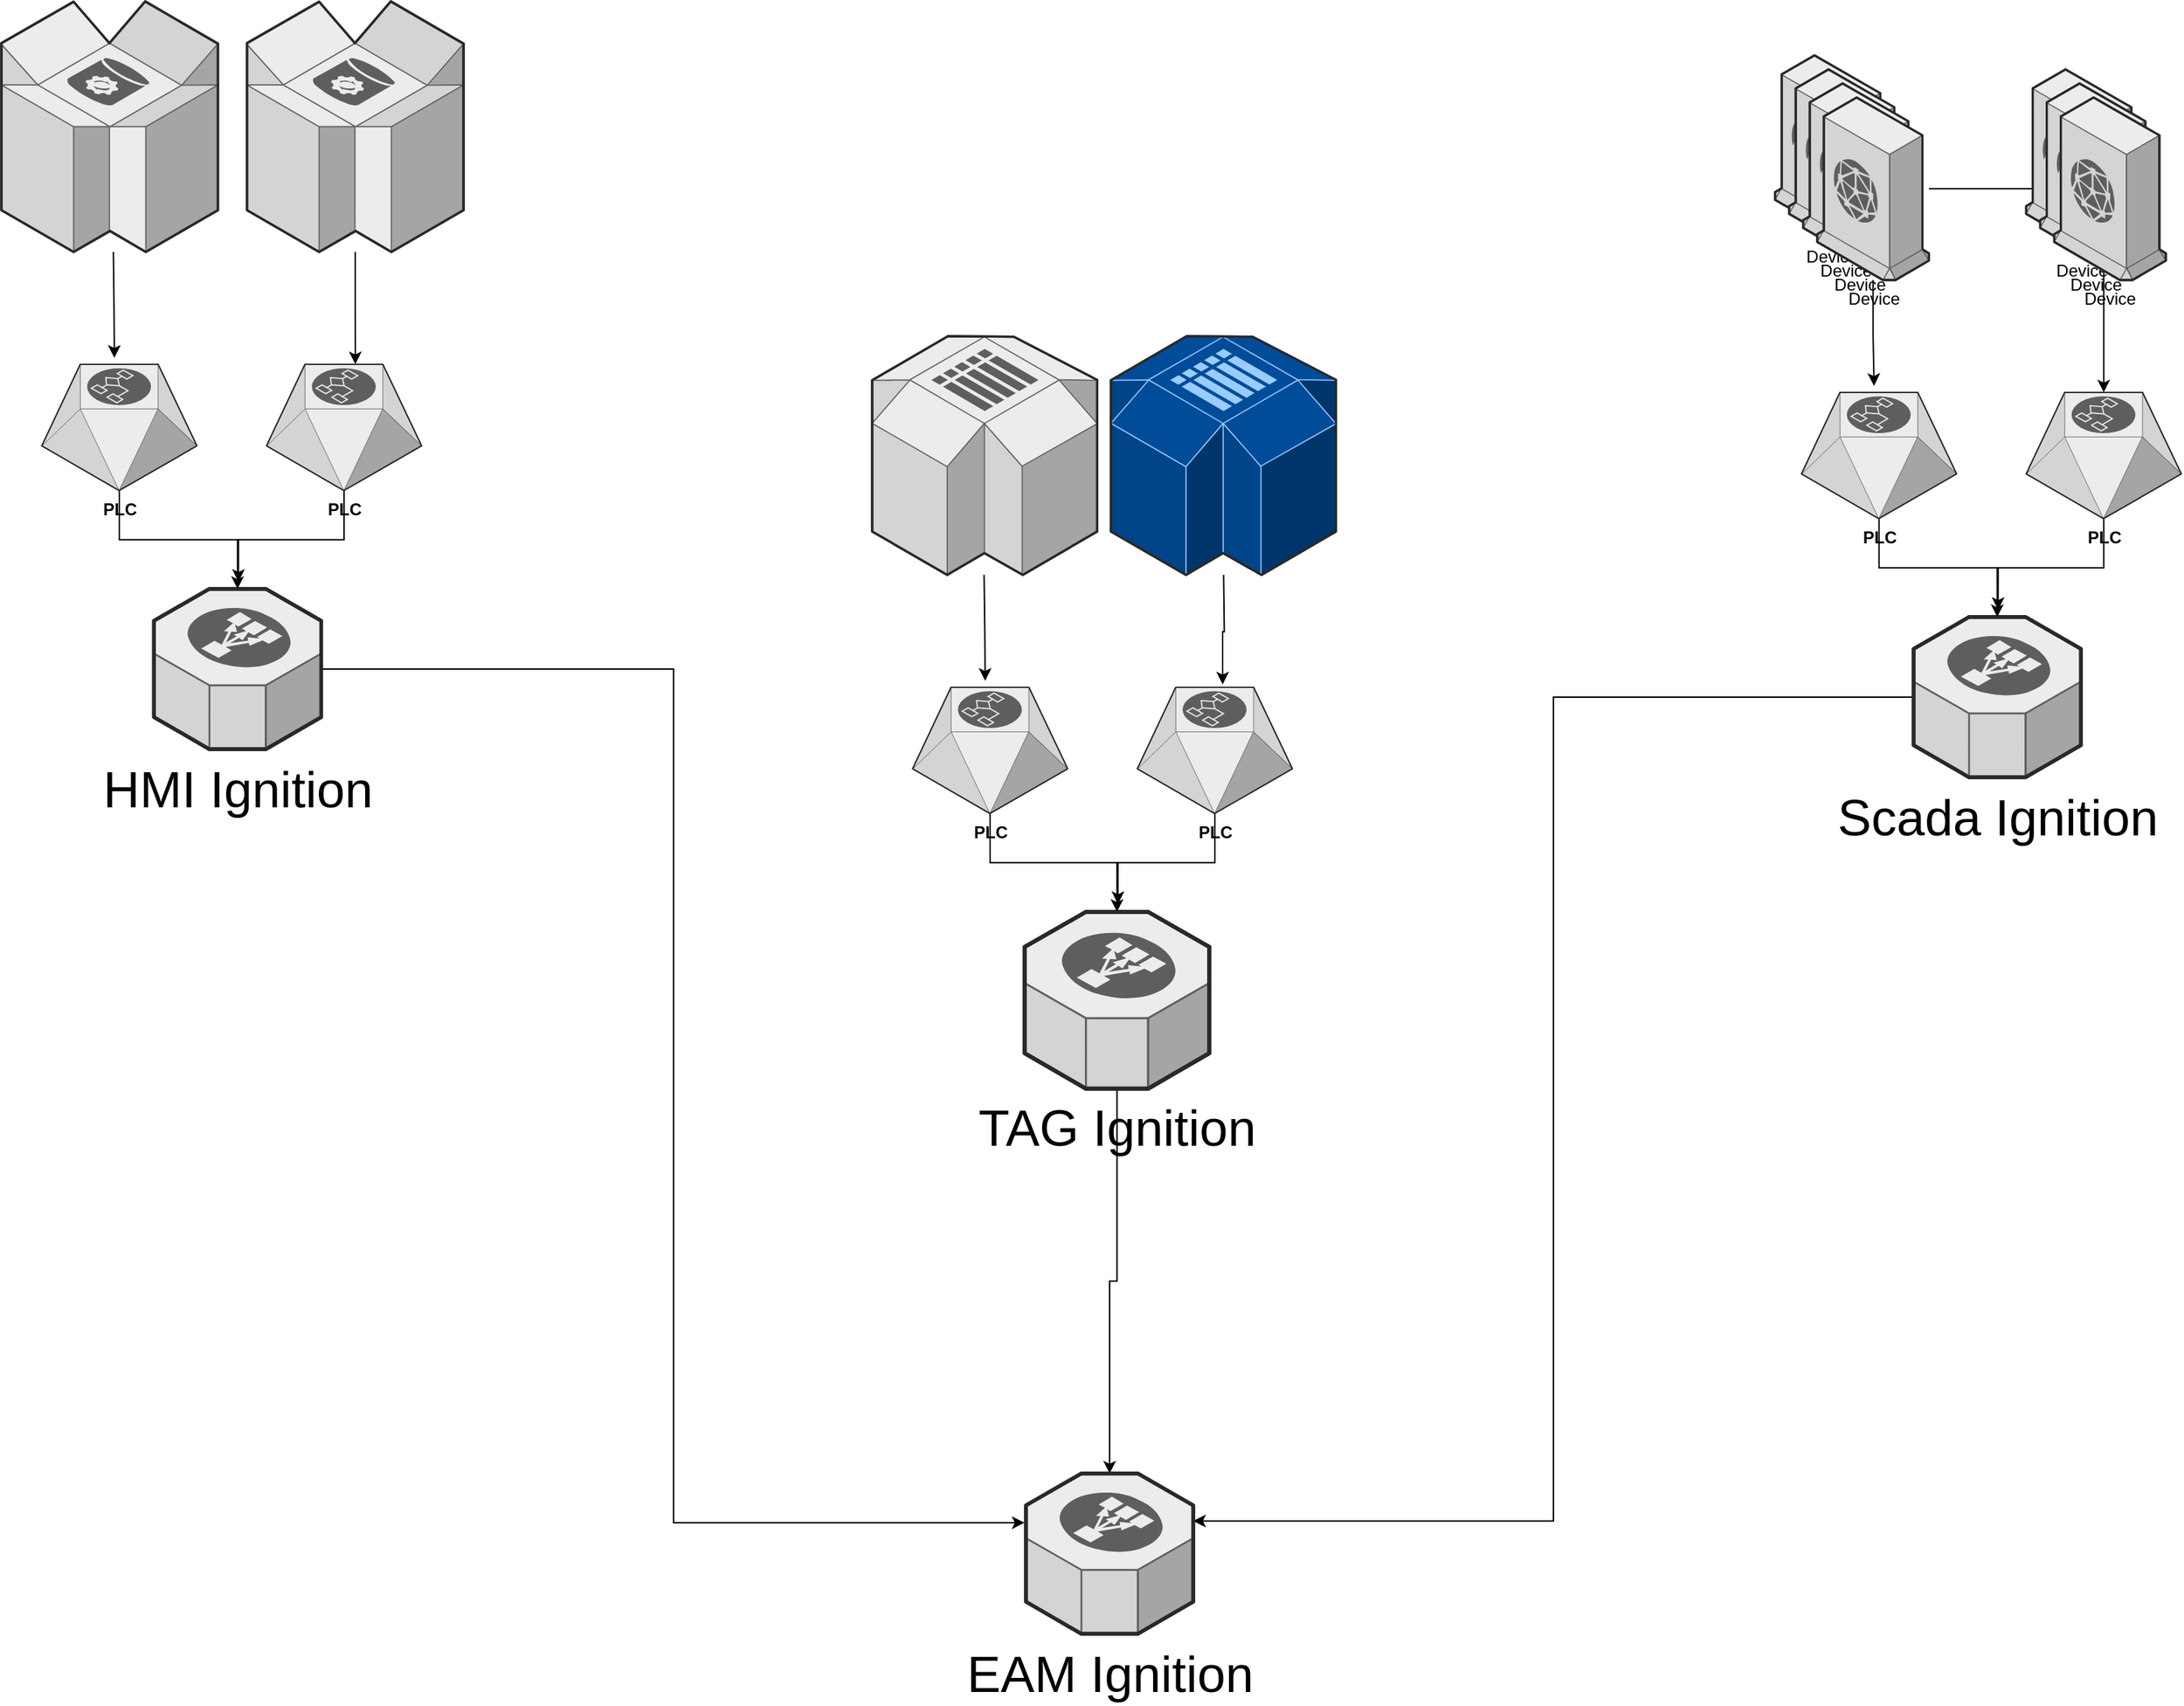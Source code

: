 <mxfile version="20.1.1" type="github">
  <diagram name="Page-1" id="aaaa8250-4180-3840-79b5-4cada1eebb92">
    <mxGraphModel dx="2377" dy="1523" grid="1" gridSize="10" guides="1" tooltips="1" connect="1" arrows="1" fold="1" page="1" pageScale="1" pageWidth="850" pageHeight="1100" background="none" math="0" shadow="0">
      <root>
        <mxCell id="0" />
        <mxCell id="1" parent="0" />
        <mxCell id="1a8abee3a6cfdf20-4" value="" style="verticalLabelPosition=bottom;html=1;verticalAlign=top;strokeWidth=1;dashed=0;shape=mxgraph.aws3d.dynamoDb;fillColor=#ECECEC;strokeColor=#5E5E5E;aspect=fixed;rounded=1;shadow=0;comic=0;fontSize=12" parent="1" vertex="1">
          <mxGeometry x="490" y="390" width="154.21" height="178.43" as="geometry" />
        </mxCell>
        <mxCell id="bOL7O9GU7xjIbsexC31x-89" style="edgeStyle=orthogonalEdgeStyle;rounded=0;orthogonalLoop=1;jettySize=auto;html=1;" edge="1" parent="1" source="1a8abee3a6cfdf20-6" target="bOL7O9GU7xjIbsexC31x-88">
          <mxGeometry relative="1" as="geometry" />
        </mxCell>
        <mxCell id="1a8abee3a6cfdf20-6" value="&lt;font style=&quot;font-size: 36px;&quot;&gt;TAG Ignition&lt;/font&gt;" style="verticalLabelPosition=bottom;html=1;verticalAlign=top;strokeWidth=1;dashed=0;shape=mxgraph.aws3d.elasticLoadBalancing;fillColor=#ECECEC;strokeColor=#5E5E5E;aspect=fixed;rounded=1;shadow=0;comic=0;fontSize=12;" parent="1" vertex="1">
          <mxGeometry x="1218.6" y="1038.43" width="131.4" height="125.93" as="geometry" />
        </mxCell>
        <mxCell id="bOL7O9GU7xjIbsexC31x-12" style="edgeStyle=orthogonalEdgeStyle;rounded=0;orthogonalLoop=1;jettySize=auto;html=1;" edge="1" parent="1" source="1a8abee3a6cfdf20-7" target="1a8abee3a6cfdf20-6">
          <mxGeometry relative="1" as="geometry" />
        </mxCell>
        <mxCell id="1a8abee3a6cfdf20-7" value="&lt;b&gt;PLC&lt;/b&gt;" style="verticalLabelPosition=bottom;html=1;verticalAlign=top;strokeWidth=1;dashed=0;shape=mxgraph.aws3d.workflowService;fillColor=#ECECEC;strokeColor=#5E5E5E;aspect=fixed;rounded=1;shadow=0;comic=0;fontSize=12" parent="1" vertex="1">
          <mxGeometry x="1138.73" y="878.43" width="110.5" height="90" as="geometry" />
        </mxCell>
        <mxCell id="1a8abee3a6cfdf20-13" value="" style="verticalLabelPosition=bottom;html=1;verticalAlign=top;strokeWidth=1;dashed=0;shape=mxgraph.aws3d.simpleDb2;fillColor=#ECECEC;strokeColor=#5E5E5E;aspect=fixed;rounded=1;shadow=0;comic=0;fontSize=12" parent="1" vertex="1">
          <mxGeometry x="1110" y="628.43" width="160.2" height="170" as="geometry" />
        </mxCell>
        <mxCell id="1a8abee3a6cfdf20-20" value="" style="verticalLabelPosition=bottom;html=1;verticalAlign=top;strokeWidth=1;dashed=0;shape=mxgraph.aws3d.simpleDb2;fillColor=#004C99;strokeColor=#99CCFF;aspect=fixed;rounded=1;shadow=0;comic=0;fontSize=12" parent="1" vertex="1">
          <mxGeometry x="1280" y="628.43" width="160.2" height="170" as="geometry" />
        </mxCell>
        <mxCell id="bOL7O9GU7xjIbsexC31x-11" style="edgeStyle=orthogonalEdgeStyle;rounded=0;orthogonalLoop=1;jettySize=auto;html=1;entryX=0.468;entryY=-0.051;entryDx=0;entryDy=0;entryPerimeter=0;" edge="1" parent="1" target="1a8abee3a6cfdf20-7">
          <mxGeometry relative="1" as="geometry">
            <mxPoint x="1189.667" y="798.43" as="sourcePoint" />
          </mxGeometry>
        </mxCell>
        <mxCell id="bOL7O9GU7xjIbsexC31x-13" style="edgeStyle=orthogonalEdgeStyle;rounded=0;orthogonalLoop=1;jettySize=auto;html=1;entryX=0.505;entryY=-0.044;entryDx=0;entryDy=0;entryPerimeter=0;" edge="1" parent="1" source="bOL7O9GU7xjIbsexC31x-6" target="1a8abee3a6cfdf20-6">
          <mxGeometry relative="1" as="geometry" />
        </mxCell>
        <mxCell id="bOL7O9GU7xjIbsexC31x-6" value="&lt;b&gt;PLC&lt;/b&gt;" style="verticalLabelPosition=bottom;html=1;verticalAlign=top;strokeWidth=1;dashed=0;shape=mxgraph.aws3d.workflowService;fillColor=#ECECEC;strokeColor=#5E5E5E;aspect=fixed;rounded=1;shadow=0;comic=0;fontSize=12" vertex="1" parent="1">
          <mxGeometry x="1298.73" y="878.43" width="110.5" height="90" as="geometry" />
        </mxCell>
        <mxCell id="bOL7O9GU7xjIbsexC31x-94" style="edgeStyle=orthogonalEdgeStyle;rounded=0;orthogonalLoop=1;jettySize=auto;html=1;entryX=0.999;entryY=0.296;entryDx=0;entryDy=0;entryPerimeter=0;" edge="1" parent="1" source="bOL7O9GU7xjIbsexC31x-43" target="bOL7O9GU7xjIbsexC31x-88">
          <mxGeometry relative="1" as="geometry" />
        </mxCell>
        <mxCell id="bOL7O9GU7xjIbsexC31x-43" value="&lt;font style=&quot;font-size: 36px;&quot;&gt;Scada Ignition&lt;/font&gt;" style="verticalLabelPosition=bottom;html=1;verticalAlign=top;strokeWidth=1;dashed=0;shape=mxgraph.aws3d.elasticLoadBalancing;fillColor=#ECECEC;strokeColor=#5E5E5E;aspect=fixed;rounded=1;shadow=0;comic=0;fontSize=12;" vertex="1" parent="1">
          <mxGeometry x="1851.49" y="828.43" width="119.13" height="114.17" as="geometry" />
        </mxCell>
        <mxCell id="bOL7O9GU7xjIbsexC31x-44" style="edgeStyle=orthogonalEdgeStyle;rounded=0;orthogonalLoop=1;jettySize=auto;html=1;" edge="1" parent="1" source="bOL7O9GU7xjIbsexC31x-45" target="bOL7O9GU7xjIbsexC31x-43">
          <mxGeometry relative="1" as="geometry" />
        </mxCell>
        <mxCell id="bOL7O9GU7xjIbsexC31x-45" value="&lt;b&gt;PLC&lt;/b&gt;" style="verticalLabelPosition=bottom;html=1;verticalAlign=top;strokeWidth=1;dashed=0;shape=mxgraph.aws3d.workflowService;fillColor=#ECECEC;strokeColor=#5E5E5E;aspect=fixed;rounded=1;shadow=0;comic=0;fontSize=12" vertex="1" parent="1">
          <mxGeometry x="1771.62" y="668.43" width="110.5" height="90" as="geometry" />
        </mxCell>
        <mxCell id="bOL7O9GU7xjIbsexC31x-46" value="Device" style="verticalLabelPosition=bottom;html=1;verticalAlign=top;strokeWidth=1;dashed=0;shape=mxgraph.aws3d.cloudfront;fillColor=#ECECEC;strokeColor=#5E5E5E;aspect=fixed;rounded=1;shadow=0;comic=0;fontSize=12" vertex="1" parent="1">
          <mxGeometry x="1752.89" y="428.43" width="79.47" height="130" as="geometry" />
        </mxCell>
        <mxCell id="bOL7O9GU7xjIbsexC31x-47" value="Device" style="verticalLabelPosition=bottom;html=1;verticalAlign=top;strokeWidth=1;dashed=0;shape=mxgraph.aws3d.cloudfront;fillColor=#ECECEC;strokeColor=#5E5E5E;aspect=fixed;rounded=1;shadow=0;comic=0;fontSize=12" vertex="1" parent="1">
          <mxGeometry x="1762.89" y="438.43" width="79.47" height="130" as="geometry" />
        </mxCell>
        <mxCell id="bOL7O9GU7xjIbsexC31x-48" value="Device" style="verticalLabelPosition=bottom;html=1;verticalAlign=top;strokeWidth=1;dashed=0;shape=mxgraph.aws3d.cloudfront;fillColor=#ECECEC;strokeColor=#5E5E5E;aspect=fixed;rounded=1;shadow=0;comic=0;fontSize=12" vertex="1" parent="1">
          <mxGeometry x="1772.89" y="448.43" width="79.47" height="130" as="geometry" />
        </mxCell>
        <mxCell id="bOL7O9GU7xjIbsexC31x-49" value="" style="edgeStyle=orthogonalEdgeStyle;rounded=0;orthogonalLoop=1;jettySize=auto;html=1;" edge="1" parent="1" source="bOL7O9GU7xjIbsexC31x-51" target="bOL7O9GU7xjIbsexC31x-53">
          <mxGeometry relative="1" as="geometry" />
        </mxCell>
        <mxCell id="bOL7O9GU7xjIbsexC31x-50" style="edgeStyle=orthogonalEdgeStyle;rounded=0;orthogonalLoop=1;jettySize=auto;html=1;entryX=0.468;entryY=-0.051;entryDx=0;entryDy=0;entryPerimeter=0;" edge="1" parent="1" source="bOL7O9GU7xjIbsexC31x-51" target="bOL7O9GU7xjIbsexC31x-45">
          <mxGeometry relative="1" as="geometry" />
        </mxCell>
        <mxCell id="bOL7O9GU7xjIbsexC31x-51" value="Device" style="verticalLabelPosition=bottom;html=1;verticalAlign=top;strokeWidth=1;dashed=0;shape=mxgraph.aws3d.cloudfront;fillColor=#ECECEC;strokeColor=#5E5E5E;aspect=fixed;rounded=1;shadow=0;comic=0;fontSize=12" vertex="1" parent="1">
          <mxGeometry x="1782.89" y="458.43" width="79.47" height="130" as="geometry" />
        </mxCell>
        <mxCell id="bOL7O9GU7xjIbsexC31x-52" style="edgeStyle=orthogonalEdgeStyle;rounded=0;orthogonalLoop=1;jettySize=auto;html=1;entryX=0.505;entryY=-0.044;entryDx=0;entryDy=0;entryPerimeter=0;" edge="1" parent="1" source="bOL7O9GU7xjIbsexC31x-53" target="bOL7O9GU7xjIbsexC31x-43">
          <mxGeometry relative="1" as="geometry" />
        </mxCell>
        <mxCell id="bOL7O9GU7xjIbsexC31x-53" value="&lt;b&gt;PLC&lt;/b&gt;" style="verticalLabelPosition=bottom;html=1;verticalAlign=top;strokeWidth=1;dashed=0;shape=mxgraph.aws3d.workflowService;fillColor=#ECECEC;strokeColor=#5E5E5E;aspect=fixed;rounded=1;shadow=0;comic=0;fontSize=12" vertex="1" parent="1">
          <mxGeometry x="1931.62" y="668.43" width="110.5" height="90" as="geometry" />
        </mxCell>
        <mxCell id="bOL7O9GU7xjIbsexC31x-54" value="Device" style="verticalLabelPosition=bottom;html=1;verticalAlign=top;strokeWidth=1;dashed=0;shape=mxgraph.aws3d.cloudfront;fillColor=#ECECEC;strokeColor=#5E5E5E;aspect=fixed;rounded=1;shadow=0;comic=0;fontSize=12" vertex="1" parent="1">
          <mxGeometry x="1931.62" y="438.43" width="79.47" height="130" as="geometry" />
        </mxCell>
        <mxCell id="bOL7O9GU7xjIbsexC31x-55" value="Device" style="verticalLabelPosition=bottom;html=1;verticalAlign=top;strokeWidth=1;dashed=0;shape=mxgraph.aws3d.cloudfront;fillColor=#ECECEC;strokeColor=#5E5E5E;aspect=fixed;rounded=1;shadow=0;comic=0;fontSize=12" vertex="1" parent="1">
          <mxGeometry x="1941.62" y="448.43" width="79.47" height="130" as="geometry" />
        </mxCell>
        <mxCell id="bOL7O9GU7xjIbsexC31x-56" value="Device" style="verticalLabelPosition=bottom;html=1;verticalAlign=top;strokeWidth=1;dashed=0;shape=mxgraph.aws3d.cloudfront;fillColor=#ECECEC;strokeColor=#5E5E5E;aspect=fixed;rounded=1;shadow=0;comic=0;fontSize=12" vertex="1" parent="1">
          <mxGeometry x="1951.62" y="458.43" width="79.47" height="130" as="geometry" />
        </mxCell>
        <mxCell id="bOL7O9GU7xjIbsexC31x-93" style="edgeStyle=orthogonalEdgeStyle;rounded=0;orthogonalLoop=1;jettySize=auto;html=1;entryX=-0.008;entryY=0.307;entryDx=0;entryDy=0;entryPerimeter=0;" edge="1" parent="1" source="bOL7O9GU7xjIbsexC31x-72" target="bOL7O9GU7xjIbsexC31x-88">
          <mxGeometry relative="1" as="geometry" />
        </mxCell>
        <mxCell id="bOL7O9GU7xjIbsexC31x-72" value="&lt;font style=&quot;font-size: 36px;&quot;&gt;HMI Ignition&lt;/font&gt;" style="verticalLabelPosition=bottom;html=1;verticalAlign=top;strokeWidth=1;dashed=0;shape=mxgraph.aws3d.elasticLoadBalancing;fillColor=#ECECEC;strokeColor=#5E5E5E;aspect=fixed;rounded=1;shadow=0;comic=0;fontSize=12;" vertex="1" parent="1">
          <mxGeometry x="598.6" y="808.43" width="119.13" height="114.17" as="geometry" />
        </mxCell>
        <mxCell id="bOL7O9GU7xjIbsexC31x-73" style="edgeStyle=orthogonalEdgeStyle;rounded=0;orthogonalLoop=1;jettySize=auto;html=1;" edge="1" parent="1" source="bOL7O9GU7xjIbsexC31x-74" target="bOL7O9GU7xjIbsexC31x-72">
          <mxGeometry relative="1" as="geometry" />
        </mxCell>
        <mxCell id="bOL7O9GU7xjIbsexC31x-74" value="&lt;b&gt;PLC&lt;/b&gt;" style="verticalLabelPosition=bottom;html=1;verticalAlign=top;strokeWidth=1;dashed=0;shape=mxgraph.aws3d.workflowService;fillColor=#ECECEC;strokeColor=#5E5E5E;aspect=fixed;rounded=1;shadow=0;comic=0;fontSize=12" vertex="1" parent="1">
          <mxGeometry x="518.73" y="648.43" width="110.5" height="90" as="geometry" />
        </mxCell>
        <mxCell id="bOL7O9GU7xjIbsexC31x-79" style="edgeStyle=orthogonalEdgeStyle;rounded=0;orthogonalLoop=1;jettySize=auto;html=1;entryX=0.468;entryY=-0.051;entryDx=0;entryDy=0;entryPerimeter=0;" edge="1" parent="1" target="bOL7O9GU7xjIbsexC31x-74">
          <mxGeometry relative="1" as="geometry">
            <mxPoint x="569.742" y="568.43" as="sourcePoint" />
          </mxGeometry>
        </mxCell>
        <mxCell id="bOL7O9GU7xjIbsexC31x-81" style="edgeStyle=orthogonalEdgeStyle;rounded=0;orthogonalLoop=1;jettySize=auto;html=1;entryX=0.505;entryY=-0.044;entryDx=0;entryDy=0;entryPerimeter=0;" edge="1" parent="1" source="bOL7O9GU7xjIbsexC31x-82" target="bOL7O9GU7xjIbsexC31x-72">
          <mxGeometry relative="1" as="geometry" />
        </mxCell>
        <mxCell id="bOL7O9GU7xjIbsexC31x-82" value="&lt;b&gt;PLC&lt;/b&gt;" style="verticalLabelPosition=bottom;html=1;verticalAlign=top;strokeWidth=1;dashed=0;shape=mxgraph.aws3d.workflowService;fillColor=#ECECEC;strokeColor=#5E5E5E;aspect=fixed;rounded=1;shadow=0;comic=0;fontSize=12" vertex="1" parent="1">
          <mxGeometry x="678.73" y="648.43" width="110.5" height="90" as="geometry" />
        </mxCell>
        <mxCell id="bOL7O9GU7xjIbsexC31x-88" value="&lt;font style=&quot;font-size: 36px;&quot;&gt;EAM Ignition&lt;/font&gt;" style="verticalLabelPosition=bottom;html=1;verticalAlign=top;strokeWidth=1;dashed=0;shape=mxgraph.aws3d.elasticLoadBalancing;fillColor=#ECECEC;strokeColor=#5E5E5E;aspect=fixed;rounded=1;shadow=0;comic=0;fontSize=12;" vertex="1" parent="1">
          <mxGeometry x="1219.47" y="1438.43" width="119.13" height="114.17" as="geometry" />
        </mxCell>
        <mxCell id="bOL7O9GU7xjIbsexC31x-96" style="edgeStyle=orthogonalEdgeStyle;rounded=0;orthogonalLoop=1;jettySize=auto;html=1;entryX=0.55;entryY=-0.022;entryDx=0;entryDy=0;entryPerimeter=0;" edge="1" parent="1" target="bOL7O9GU7xjIbsexC31x-6">
          <mxGeometry relative="1" as="geometry">
            <mxPoint x="1360.2" y="798.43" as="sourcePoint" />
          </mxGeometry>
        </mxCell>
        <mxCell id="bOL7O9GU7xjIbsexC31x-100" style="edgeStyle=orthogonalEdgeStyle;rounded=0;orthogonalLoop=1;jettySize=auto;html=1;" edge="1" parent="1" source="bOL7O9GU7xjIbsexC31x-98">
          <mxGeometry relative="1" as="geometry">
            <mxPoint x="742" y="648.43" as="targetPoint" />
          </mxGeometry>
        </mxCell>
        <mxCell id="bOL7O9GU7xjIbsexC31x-98" value="" style="verticalLabelPosition=bottom;html=1;verticalAlign=top;strokeWidth=1;dashed=0;shape=mxgraph.aws3d.dynamoDb;fillColor=#ECECEC;strokeColor=#5E5E5E;aspect=fixed;rounded=1;shadow=0;comic=0;fontSize=12" vertex="1" parent="1">
          <mxGeometry x="664.84" y="390" width="154.21" height="178.43" as="geometry" />
        </mxCell>
      </root>
    </mxGraphModel>
  </diagram>
</mxfile>
